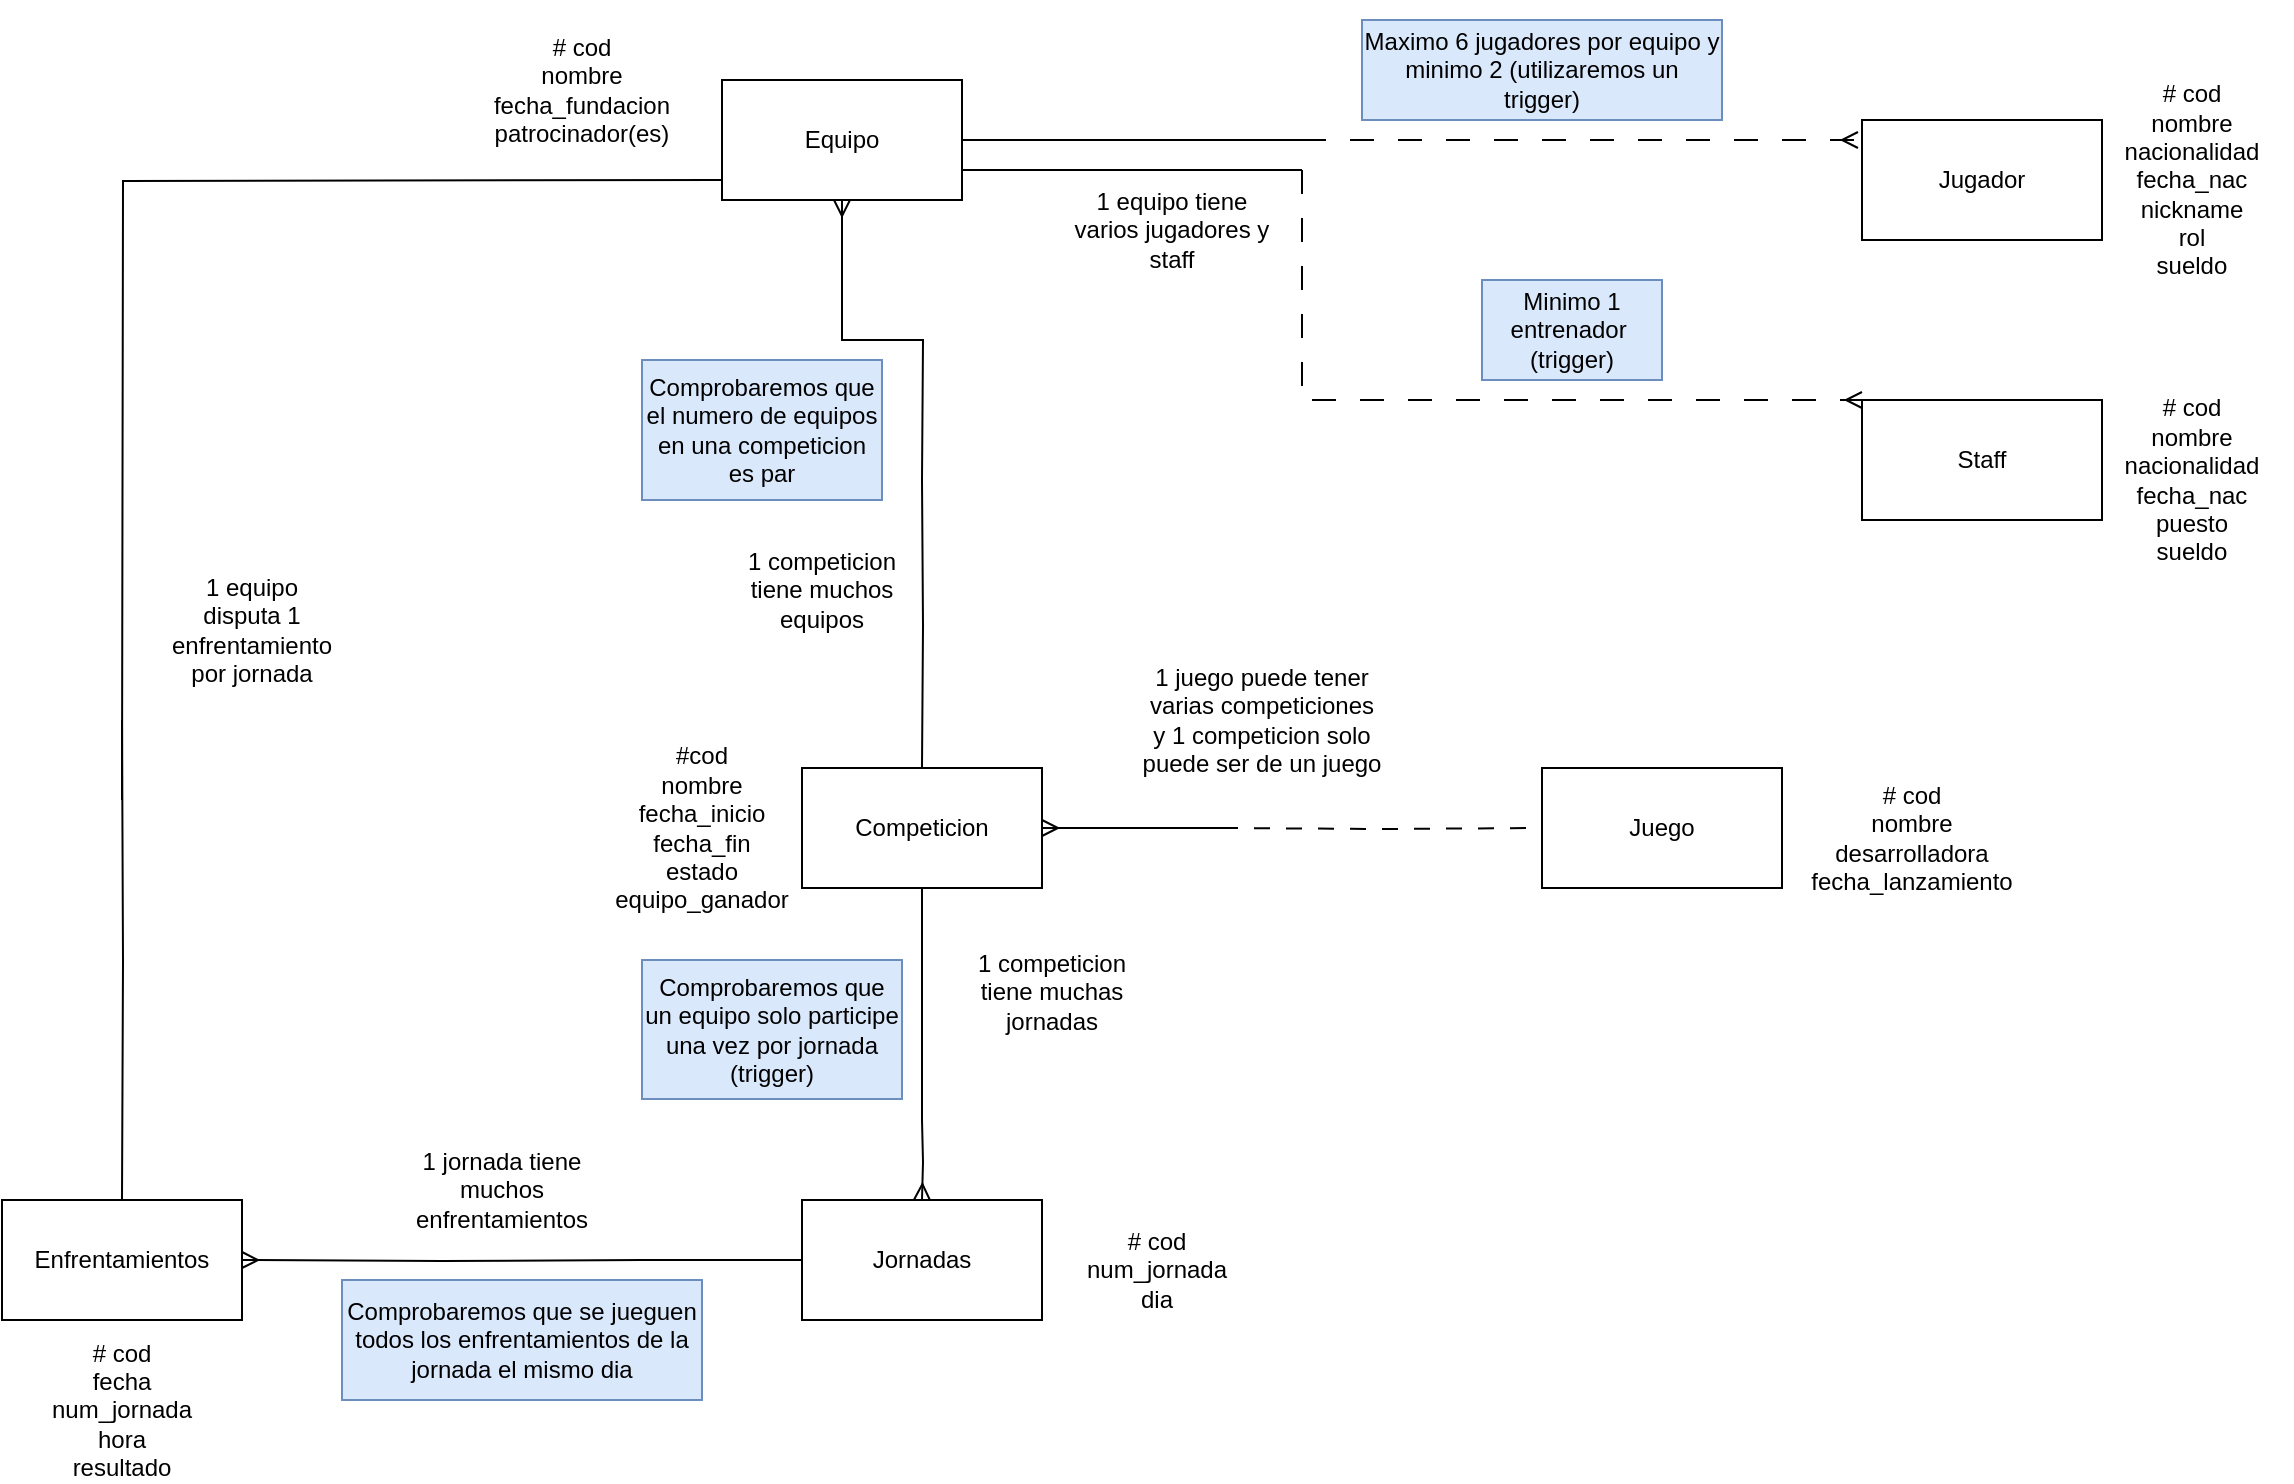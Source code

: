 <mxfile version="24.2.8" type="device">
  <diagram name="Página-1" id="LZ0vMD4xFcR4I24kFpnV">
    <mxGraphModel dx="1434" dy="754" grid="1" gridSize="10" guides="1" tooltips="1" connect="1" arrows="1" fold="1" page="1" pageScale="1" pageWidth="1169" pageHeight="827" math="0" shadow="0">
      <root>
        <mxCell id="0" />
        <mxCell id="1" parent="0" />
        <mxCell id="KZacTmdIzoN7Ga8BMroP-6" style="edgeStyle=orthogonalEdgeStyle;rounded=0;orthogonalLoop=1;jettySize=auto;html=1;exitX=1;exitY=0.5;exitDx=0;exitDy=0;endArrow=none;endFill=0;" edge="1" parent="1" source="KZacTmdIzoN7Ga8BMroP-1">
          <mxGeometry relative="1" as="geometry">
            <mxPoint x="670" y="80" as="targetPoint" />
          </mxGeometry>
        </mxCell>
        <mxCell id="KZacTmdIzoN7Ga8BMroP-18" style="edgeStyle=orthogonalEdgeStyle;rounded=0;orthogonalLoop=1;jettySize=auto;html=1;exitX=0.5;exitY=1;exitDx=0;exitDy=0;entryX=0.5;entryY=0;entryDx=0;entryDy=0;endArrow=none;endFill=0;startArrow=ERmany;startFill=0;" edge="1" parent="1" source="KZacTmdIzoN7Ga8BMroP-1">
          <mxGeometry relative="1" as="geometry">
            <mxPoint x="480" y="250" as="targetPoint" />
          </mxGeometry>
        </mxCell>
        <mxCell id="KZacTmdIzoN7Ga8BMroP-40" style="edgeStyle=orthogonalEdgeStyle;rounded=0;orthogonalLoop=1;jettySize=auto;html=1;exitX=0;exitY=0.5;exitDx=0;exitDy=0;endArrow=none;endFill=0;startArrow=none;startFill=0;" edge="1" parent="1">
          <mxGeometry relative="1" as="geometry">
            <mxPoint x="380" y="100" as="sourcePoint" />
            <mxPoint x="80" y="410" as="targetPoint" />
          </mxGeometry>
        </mxCell>
        <mxCell id="KZacTmdIzoN7Ga8BMroP-55" style="edgeStyle=orthogonalEdgeStyle;rounded=0;orthogonalLoop=1;jettySize=auto;html=1;exitX=1;exitY=0.75;exitDx=0;exitDy=0;endArrow=none;endFill=0;" edge="1" parent="1" source="KZacTmdIzoN7Ga8BMroP-1">
          <mxGeometry relative="1" as="geometry">
            <mxPoint x="670" y="95.0" as="targetPoint" />
          </mxGeometry>
        </mxCell>
        <mxCell id="KZacTmdIzoN7Ga8BMroP-1" value="Equipo" style="rounded=0;whiteSpace=wrap;html=1;" vertex="1" parent="1">
          <mxGeometry x="380" y="50" width="120" height="60" as="geometry" />
        </mxCell>
        <mxCell id="KZacTmdIzoN7Ga8BMroP-4" value="Jugador" style="rounded=0;whiteSpace=wrap;html=1;" vertex="1" parent="1">
          <mxGeometry x="950" y="70" width="120" height="60" as="geometry" />
        </mxCell>
        <mxCell id="KZacTmdIzoN7Ga8BMroP-10" style="edgeStyle=orthogonalEdgeStyle;rounded=0;orthogonalLoop=1;jettySize=auto;html=1;entryX=0;entryY=0;entryDx=0;entryDy=0;endArrow=ERmany;endFill=0;dashed=1;dashPattern=12 12;" edge="1" parent="1" target="KZacTmdIzoN7Ga8BMroP-8">
          <mxGeometry relative="1" as="geometry">
            <mxPoint x="670" y="95" as="sourcePoint" />
            <Array as="points">
              <mxPoint x="670" y="95" />
              <mxPoint x="670" y="210" />
            </Array>
          </mxGeometry>
        </mxCell>
        <mxCell id="KZacTmdIzoN7Ga8BMroP-7" style="edgeStyle=orthogonalEdgeStyle;rounded=0;orthogonalLoop=1;jettySize=auto;html=1;endArrow=ERmany;endFill=0;dashed=1;dashPattern=12 12;startArrow=none;startFill=0;" edge="1" parent="1">
          <mxGeometry relative="1" as="geometry">
            <mxPoint x="670" y="80" as="sourcePoint" />
            <mxPoint x="948" y="80" as="targetPoint" />
            <Array as="points">
              <mxPoint x="810" y="80" />
              <mxPoint x="810" y="80" />
            </Array>
          </mxGeometry>
        </mxCell>
        <mxCell id="KZacTmdIzoN7Ga8BMroP-8" value="Staff" style="rounded=0;whiteSpace=wrap;html=1;" vertex="1" parent="1">
          <mxGeometry x="950" y="210" width="120" height="60" as="geometry" />
        </mxCell>
        <mxCell id="KZacTmdIzoN7Ga8BMroP-22" style="edgeStyle=orthogonalEdgeStyle;rounded=0;orthogonalLoop=1;jettySize=auto;html=1;exitX=1;exitY=0.5;exitDx=0;exitDy=0;startArrow=ERmany;startFill=0;endArrow=none;endFill=0;strokeWidth=1;targetPerimeterSpacing=0;" edge="1" parent="1" source="KZacTmdIzoN7Ga8BMroP-15">
          <mxGeometry relative="1" as="geometry">
            <mxPoint x="630" y="424" as="targetPoint" />
          </mxGeometry>
        </mxCell>
        <mxCell id="KZacTmdIzoN7Ga8BMroP-34" style="edgeStyle=orthogonalEdgeStyle;rounded=0;orthogonalLoop=1;jettySize=auto;html=1;exitX=0.5;exitY=1;exitDx=0;exitDy=0;endArrow=none;endFill=0;" edge="1" parent="1" source="KZacTmdIzoN7Ga8BMroP-15">
          <mxGeometry relative="1" as="geometry">
            <mxPoint x="480" y="570" as="targetPoint" />
          </mxGeometry>
        </mxCell>
        <mxCell id="KZacTmdIzoN7Ga8BMroP-15" value="Competicion" style="rounded=0;whiteSpace=wrap;html=1;" vertex="1" parent="1">
          <mxGeometry x="420" y="394" width="120" height="60" as="geometry" />
        </mxCell>
        <mxCell id="KZacTmdIzoN7Ga8BMroP-19" style="edgeStyle=orthogonalEdgeStyle;rounded=0;orthogonalLoop=1;jettySize=auto;html=1;entryX=0.5;entryY=0;entryDx=0;entryDy=0;endArrow=none;endFill=0;" edge="1" parent="1" target="KZacTmdIzoN7Ga8BMroP-15">
          <mxGeometry relative="1" as="geometry">
            <mxPoint x="480" y="250" as="sourcePoint" />
          </mxGeometry>
        </mxCell>
        <mxCell id="KZacTmdIzoN7Ga8BMroP-20" value="Juego" style="rounded=0;whiteSpace=wrap;html=1;" vertex="1" parent="1">
          <mxGeometry x="790" y="394" width="120" height="60" as="geometry" />
        </mxCell>
        <mxCell id="KZacTmdIzoN7Ga8BMroP-44" style="edgeStyle=orthogonalEdgeStyle;rounded=0;orthogonalLoop=1;jettySize=auto;html=1;entryX=0;entryY=0.5;entryDx=0;entryDy=0;dashed=1;dashPattern=8 8;endArrow=none;endFill=0;" edge="1" parent="1" target="KZacTmdIzoN7Ga8BMroP-20">
          <mxGeometry relative="1" as="geometry">
            <mxPoint x="630" y="424" as="sourcePoint" />
          </mxGeometry>
        </mxCell>
        <mxCell id="KZacTmdIzoN7Ga8BMroP-24" value="Enfrentamientos" style="rounded=0;whiteSpace=wrap;html=1;" vertex="1" parent="1">
          <mxGeometry x="20" y="610" width="120" height="60" as="geometry" />
        </mxCell>
        <mxCell id="KZacTmdIzoN7Ga8BMroP-28" style="edgeStyle=orthogonalEdgeStyle;rounded=0;orthogonalLoop=1;jettySize=auto;html=1;entryX=1;entryY=0.5;entryDx=0;entryDy=0;startArrow=none;startFill=0;endArrow=ERmany;endFill=0;" edge="1" parent="1" target="KZacTmdIzoN7Ga8BMroP-24">
          <mxGeometry relative="1" as="geometry">
            <mxPoint x="340" y="640" as="sourcePoint" />
          </mxGeometry>
        </mxCell>
        <mxCell id="KZacTmdIzoN7Ga8BMroP-36" style="edgeStyle=orthogonalEdgeStyle;rounded=0;orthogonalLoop=1;jettySize=auto;html=1;exitX=0;exitY=0.5;exitDx=0;exitDy=0;endArrow=none;endFill=0;" edge="1" parent="1" source="KZacTmdIzoN7Ga8BMroP-32">
          <mxGeometry relative="1" as="geometry">
            <mxPoint x="340" y="640" as="targetPoint" />
          </mxGeometry>
        </mxCell>
        <mxCell id="KZacTmdIzoN7Ga8BMroP-32" value="Jornadas" style="rounded=0;whiteSpace=wrap;html=1;" vertex="1" parent="1">
          <mxGeometry x="420" y="610" width="120" height="60" as="geometry" />
        </mxCell>
        <mxCell id="KZacTmdIzoN7Ga8BMroP-35" style="edgeStyle=orthogonalEdgeStyle;rounded=0;orthogonalLoop=1;jettySize=auto;html=1;exitX=0.5;exitY=1;exitDx=0;exitDy=0;entryX=0.5;entryY=0;entryDx=0;entryDy=0;endArrow=ERmany;endFill=0;" edge="1" parent="1" target="KZacTmdIzoN7Ga8BMroP-32">
          <mxGeometry relative="1" as="geometry">
            <mxPoint x="480" y="570" as="sourcePoint" />
          </mxGeometry>
        </mxCell>
        <mxCell id="KZacTmdIzoN7Ga8BMroP-41" style="edgeStyle=orthogonalEdgeStyle;rounded=0;orthogonalLoop=1;jettySize=auto;html=1;exitX=0.5;exitY=1;exitDx=0;exitDy=0;entryX=0.5;entryY=0;entryDx=0;entryDy=0;endArrow=none;endFill=0;" edge="1" parent="1" target="KZacTmdIzoN7Ga8BMroP-24">
          <mxGeometry relative="1" as="geometry">
            <mxPoint x="80" y="370" as="sourcePoint" />
          </mxGeometry>
        </mxCell>
        <mxCell id="KZacTmdIzoN7Ga8BMroP-45" value="1 jornada tiene muchos enfrentamientos" style="text;html=1;align=center;verticalAlign=middle;whiteSpace=wrap;rounded=0;" vertex="1" parent="1">
          <mxGeometry x="240" y="590" width="60" height="30" as="geometry" />
        </mxCell>
        <mxCell id="KZacTmdIzoN7Ga8BMroP-46" value="1 competicion tiene muchas jornadas" style="text;html=1;align=center;verticalAlign=middle;whiteSpace=wrap;rounded=0;" vertex="1" parent="1">
          <mxGeometry x="500" y="470" width="90" height="71" as="geometry" />
        </mxCell>
        <mxCell id="KZacTmdIzoN7Ga8BMroP-47" value="1 juego puede tener varias competiciones&lt;div&gt;y 1 competicion solo puede ser de un juego&lt;/div&gt;" style="text;html=1;align=center;verticalAlign=middle;whiteSpace=wrap;rounded=0;" vertex="1" parent="1">
          <mxGeometry x="580" y="330" width="140" height="80" as="geometry" />
        </mxCell>
        <mxCell id="KZacTmdIzoN7Ga8BMroP-49" value="1 equipo tiene varios jugadores y staff" style="text;html=1;align=center;verticalAlign=middle;whiteSpace=wrap;rounded=0;" vertex="1" parent="1">
          <mxGeometry x="550" y="100" width="110" height="50" as="geometry" />
        </mxCell>
        <mxCell id="KZacTmdIzoN7Ga8BMroP-51" value="1 equipo disputa 1 enfrentamiento por jornada" style="text;html=1;align=center;verticalAlign=middle;whiteSpace=wrap;rounded=0;" vertex="1" parent="1">
          <mxGeometry x="100" y="290" width="90" height="70" as="geometry" />
        </mxCell>
        <mxCell id="KZacTmdIzoN7Ga8BMroP-54" value="1 competicion tiene muchos equipos" style="text;html=1;align=center;verticalAlign=middle;whiteSpace=wrap;rounded=0;" vertex="1" parent="1">
          <mxGeometry x="390" y="270" width="80" height="70" as="geometry" />
        </mxCell>
        <mxCell id="KZacTmdIzoN7Ga8BMroP-56" value="Maximo 6 jugadores por equipo y minimo 2 (utilizaremos un trigger)" style="text;html=1;align=center;verticalAlign=middle;whiteSpace=wrap;rounded=0;fillColor=#dae8fc;strokeColor=#6c8ebf;" vertex="1" parent="1">
          <mxGeometry x="700" y="20" width="180" height="50" as="geometry" />
        </mxCell>
        <mxCell id="KZacTmdIzoN7Ga8BMroP-57" value="Comprobaremos que un equipo solo participe una vez por jornada (trigger)" style="text;html=1;align=center;verticalAlign=middle;whiteSpace=wrap;rounded=0;fillColor=#dae8fc;strokeColor=#6c8ebf;" vertex="1" parent="1">
          <mxGeometry x="340" y="490" width="130" height="69.5" as="geometry" />
        </mxCell>
        <mxCell id="KZacTmdIzoN7Ga8BMroP-58" value="Minimo 1 entrenador&amp;nbsp; (trigger)" style="text;html=1;align=center;verticalAlign=middle;whiteSpace=wrap;rounded=0;fillColor=#dae8fc;strokeColor=#6c8ebf;" vertex="1" parent="1">
          <mxGeometry x="760" y="150" width="90" height="50" as="geometry" />
        </mxCell>
        <mxCell id="KZacTmdIzoN7Ga8BMroP-59" value="Comprobaremos que se jueguen todos los enfrentamientos de la jornada el mismo dia" style="text;html=1;align=center;verticalAlign=middle;whiteSpace=wrap;rounded=0;fillColor=#dae8fc;strokeColor=#6c8ebf;" vertex="1" parent="1">
          <mxGeometry x="190" y="650" width="180" height="60" as="geometry" />
        </mxCell>
        <mxCell id="KZacTmdIzoN7Ga8BMroP-60" value="Comprobaremos que el numero de equipos en una competicion es par" style="text;html=1;align=center;verticalAlign=middle;whiteSpace=wrap;rounded=0;fillColor=#dae8fc;strokeColor=#6c8ebf;" vertex="1" parent="1">
          <mxGeometry x="340" y="190" width="120" height="70" as="geometry" />
        </mxCell>
        <mxCell id="KZacTmdIzoN7Ga8BMroP-62" value="# cod&lt;div&gt;num_jornada&lt;div&gt;dia&lt;/div&gt;&lt;/div&gt;" style="text;html=1;align=center;verticalAlign=middle;whiteSpace=wrap;rounded=0;" vertex="1" parent="1">
          <mxGeometry x="540" y="600" width="115" height="90" as="geometry" />
        </mxCell>
        <mxCell id="KZacTmdIzoN7Ga8BMroP-63" value="&lt;div&gt;# cod&lt;/div&gt;nombre&lt;div&gt;desarrolladora&lt;/div&gt;&lt;div&gt;fecha_lanzamiento&lt;/div&gt;" style="text;html=1;align=center;verticalAlign=middle;whiteSpace=wrap;rounded=0;" vertex="1" parent="1">
          <mxGeometry x="920" y="403" width="110" height="51" as="geometry" />
        </mxCell>
        <mxCell id="KZacTmdIzoN7Ga8BMroP-64" value="# cod&lt;div&gt;fecha&lt;/div&gt;&lt;div&gt;num_jornada&lt;/div&gt;&lt;div&gt;hora&lt;/div&gt;&lt;div&gt;resultado&lt;/div&gt;" style="text;html=1;align=center;verticalAlign=middle;whiteSpace=wrap;rounded=0;" vertex="1" parent="1">
          <mxGeometry x="30" y="680" width="100" height="70" as="geometry" />
        </mxCell>
        <mxCell id="KZacTmdIzoN7Ga8BMroP-65" value="# cod&lt;div&gt;nombre&lt;/div&gt;&lt;div&gt;fecha_fundacion&lt;/div&gt;&lt;div&gt;patrocinador(es)&lt;/div&gt;" style="text;html=1;align=center;verticalAlign=middle;whiteSpace=wrap;rounded=0;" vertex="1" parent="1">
          <mxGeometry x="260" y="10" width="100" height="90" as="geometry" />
        </mxCell>
        <mxCell id="KZacTmdIzoN7Ga8BMroP-66" value="# cod&lt;div&gt;nombre&lt;/div&gt;&lt;div&gt;nacionalidad&lt;/div&gt;&lt;div&gt;fecha_nac&lt;/div&gt;&lt;div&gt;nickname&lt;/div&gt;&lt;div&gt;rol&lt;/div&gt;&lt;div&gt;sueldo&lt;/div&gt;" style="text;html=1;align=center;verticalAlign=middle;whiteSpace=wrap;rounded=0;" vertex="1" parent="1">
          <mxGeometry x="1070" y="45" width="90" height="110" as="geometry" />
        </mxCell>
        <mxCell id="KZacTmdIzoN7Ga8BMroP-67" value="# cod&lt;div&gt;nombre&lt;/div&gt;&lt;div&gt;nacionalidad&lt;/div&gt;&lt;div&gt;fecha_nac&lt;/div&gt;&lt;div&gt;puesto&lt;/div&gt;&lt;div&gt;sueldo&lt;/div&gt;" style="text;html=1;align=center;verticalAlign=middle;whiteSpace=wrap;rounded=0;" vertex="1" parent="1">
          <mxGeometry x="1065" y="210" width="100" height="80" as="geometry" />
        </mxCell>
        <mxCell id="KZacTmdIzoN7Ga8BMroP-68" value="#cod&lt;div&gt;nombre&lt;/div&gt;&lt;div&gt;fecha_inicio&lt;/div&gt;&lt;div&gt;fecha_fin&lt;/div&gt;&lt;div&gt;estado&lt;/div&gt;&lt;div&gt;equipo_ganador&lt;/div&gt;" style="text;html=1;align=center;verticalAlign=middle;whiteSpace=wrap;rounded=0;" vertex="1" parent="1">
          <mxGeometry x="330" y="374" width="80" height="100" as="geometry" />
        </mxCell>
      </root>
    </mxGraphModel>
  </diagram>
</mxfile>
